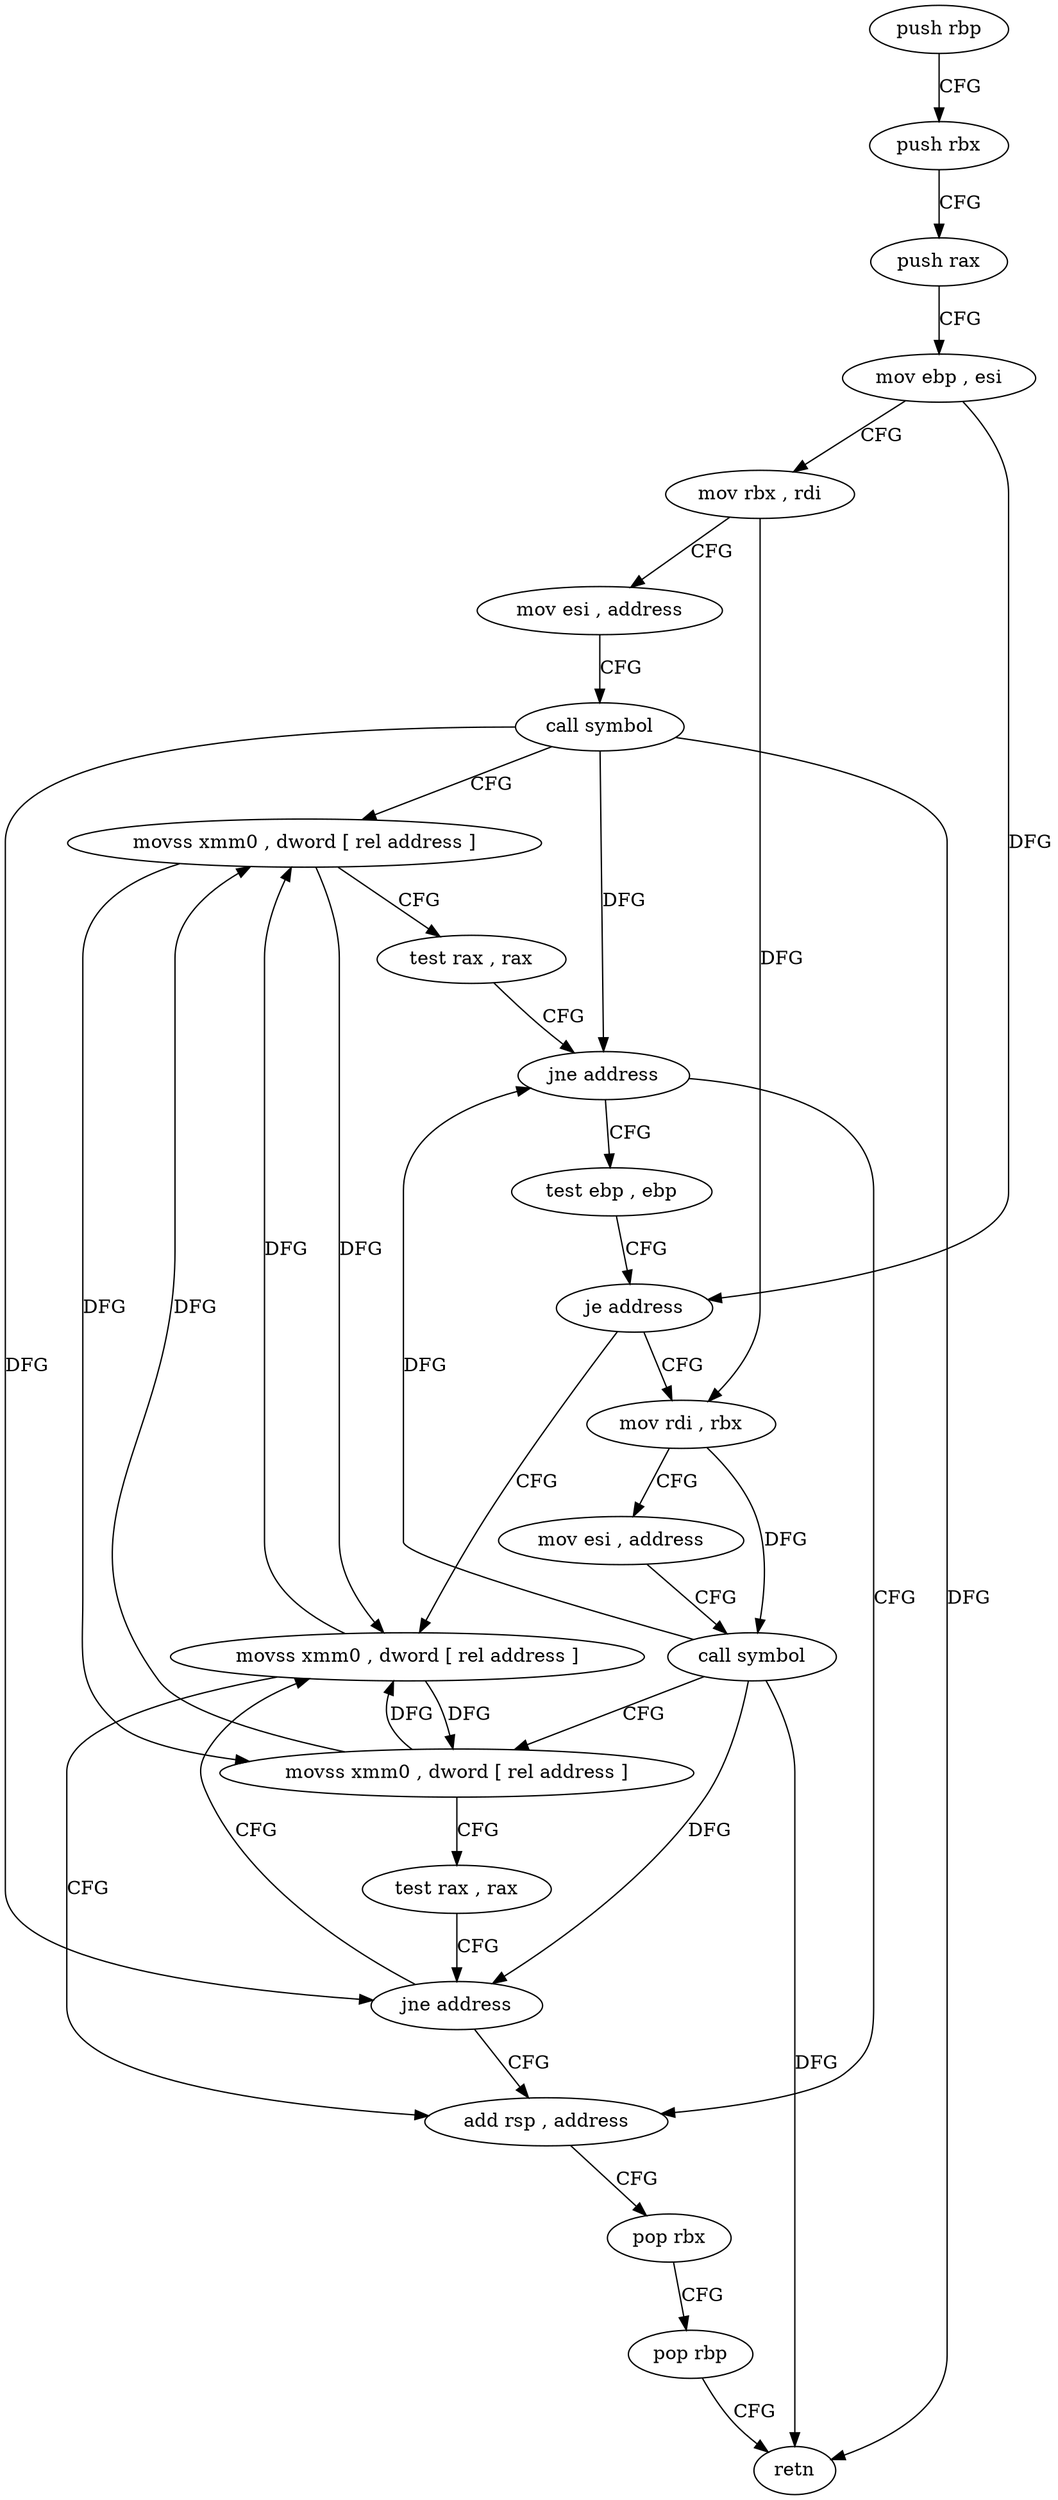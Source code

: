 digraph "func" {
"4249472" [label = "push rbp" ]
"4249473" [label = "push rbx" ]
"4249474" [label = "push rax" ]
"4249475" [label = "mov ebp , esi" ]
"4249477" [label = "mov rbx , rdi" ]
"4249480" [label = "mov esi , address" ]
"4249485" [label = "call symbol" ]
"4249490" [label = "movss xmm0 , dword [ rel address ]" ]
"4249498" [label = "test rax , rax" ]
"4249501" [label = "jne address" ]
"4249541" [label = "add rsp , address" ]
"4249503" [label = "test ebp , ebp" ]
"4249545" [label = "pop rbx" ]
"4249546" [label = "pop rbp" ]
"4249547" [label = "retn" ]
"4249505" [label = "je address" ]
"4249533" [label = "movss xmm0 , dword [ rel address ]" ]
"4249507" [label = "mov rdi , rbx" ]
"4249510" [label = "mov esi , address" ]
"4249515" [label = "call symbol" ]
"4249520" [label = "movss xmm0 , dword [ rel address ]" ]
"4249528" [label = "test rax , rax" ]
"4249531" [label = "jne address" ]
"4249472" -> "4249473" [ label = "CFG" ]
"4249473" -> "4249474" [ label = "CFG" ]
"4249474" -> "4249475" [ label = "CFG" ]
"4249475" -> "4249477" [ label = "CFG" ]
"4249475" -> "4249505" [ label = "DFG" ]
"4249477" -> "4249480" [ label = "CFG" ]
"4249477" -> "4249507" [ label = "DFG" ]
"4249480" -> "4249485" [ label = "CFG" ]
"4249485" -> "4249490" [ label = "CFG" ]
"4249485" -> "4249501" [ label = "DFG" ]
"4249485" -> "4249547" [ label = "DFG" ]
"4249485" -> "4249531" [ label = "DFG" ]
"4249490" -> "4249498" [ label = "CFG" ]
"4249490" -> "4249533" [ label = "DFG" ]
"4249490" -> "4249520" [ label = "DFG" ]
"4249498" -> "4249501" [ label = "CFG" ]
"4249501" -> "4249541" [ label = "CFG" ]
"4249501" -> "4249503" [ label = "CFG" ]
"4249541" -> "4249545" [ label = "CFG" ]
"4249503" -> "4249505" [ label = "CFG" ]
"4249545" -> "4249546" [ label = "CFG" ]
"4249546" -> "4249547" [ label = "CFG" ]
"4249505" -> "4249533" [ label = "CFG" ]
"4249505" -> "4249507" [ label = "CFG" ]
"4249533" -> "4249541" [ label = "CFG" ]
"4249533" -> "4249490" [ label = "DFG" ]
"4249533" -> "4249520" [ label = "DFG" ]
"4249507" -> "4249510" [ label = "CFG" ]
"4249507" -> "4249515" [ label = "DFG" ]
"4249510" -> "4249515" [ label = "CFG" ]
"4249515" -> "4249520" [ label = "CFG" ]
"4249515" -> "4249501" [ label = "DFG" ]
"4249515" -> "4249547" [ label = "DFG" ]
"4249515" -> "4249531" [ label = "DFG" ]
"4249520" -> "4249528" [ label = "CFG" ]
"4249520" -> "4249490" [ label = "DFG" ]
"4249520" -> "4249533" [ label = "DFG" ]
"4249528" -> "4249531" [ label = "CFG" ]
"4249531" -> "4249541" [ label = "CFG" ]
"4249531" -> "4249533" [ label = "CFG" ]
}
